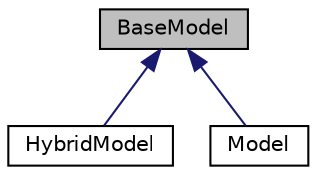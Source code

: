 digraph "BaseModel"
{
  edge [fontname="Helvetica",fontsize="10",labelfontname="Helvetica",labelfontsize="10"];
  node [fontname="Helvetica",fontsize="10",shape=record];
  Node1 [label="BaseModel",height=0.2,width=0.4,color="black", fillcolor="grey75", style="filled", fontcolor="black"];
  Node1 -> Node2 [dir="back",color="midnightblue",fontsize="10",style="solid"];
  Node2 [label="HybridModel",height=0.2,width=0.4,color="black", fillcolor="white", style="filled",URL="$class_hybrid_model.html"];
  Node1 -> Node3 [dir="back",color="midnightblue",fontsize="10",style="solid"];
  Node3 [label="Model",height=0.2,width=0.4,color="black", fillcolor="white", style="filled",URL="$class_model.html"];
}
